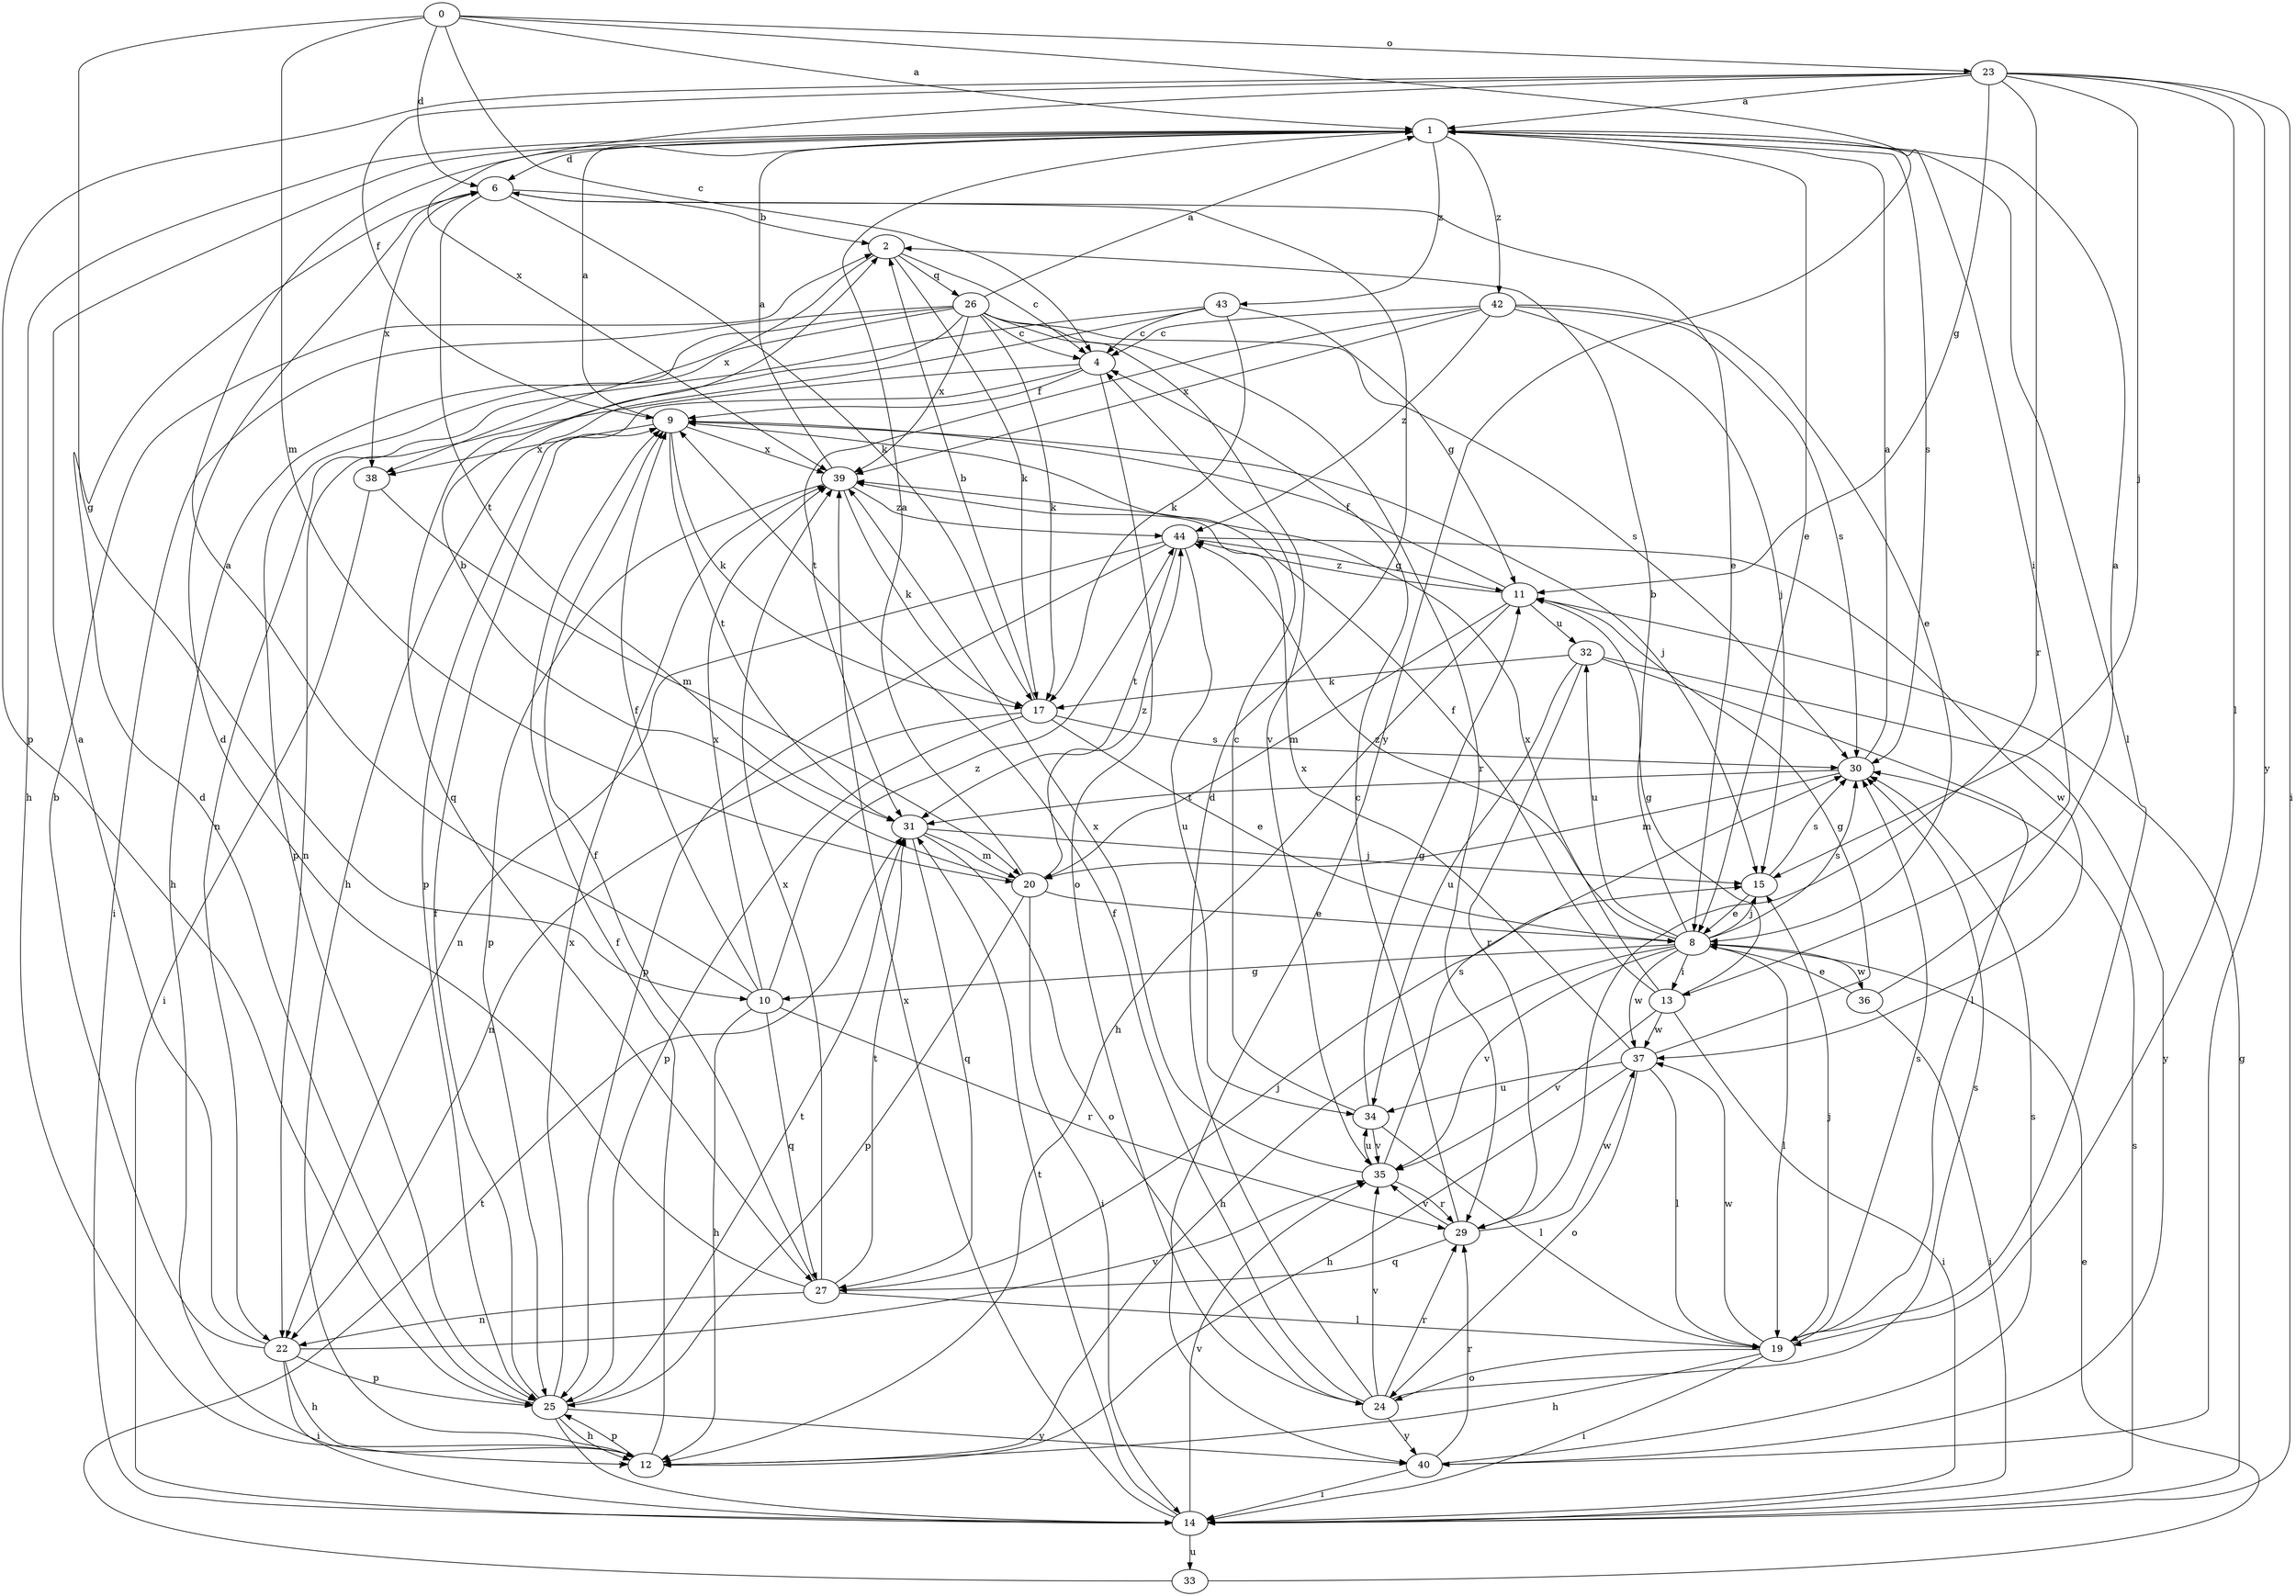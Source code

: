 strict digraph  {
0;
1;
2;
4;
6;
8;
9;
10;
11;
12;
13;
14;
15;
17;
19;
20;
22;
23;
24;
25;
26;
27;
29;
30;
31;
32;
33;
34;
35;
36;
37;
38;
39;
40;
42;
43;
44;
0 -> 1  [label=a];
0 -> 4  [label=c];
0 -> 6  [label=d];
0 -> 10  [label=g];
0 -> 20  [label=m];
0 -> 23  [label=o];
0 -> 40  [label=y];
1 -> 6  [label=d];
1 -> 8  [label=e];
1 -> 12  [label=h];
1 -> 13  [label=i];
1 -> 19  [label=l];
1 -> 30  [label=s];
1 -> 42  [label=z];
1 -> 43  [label=z];
2 -> 4  [label=c];
2 -> 17  [label=k];
2 -> 26  [label=q];
2 -> 38  [label=x];
4 -> 9  [label=f];
4 -> 22  [label=n];
4 -> 24  [label=o];
4 -> 25  [label=p];
6 -> 2  [label=b];
6 -> 8  [label=e];
6 -> 17  [label=k];
6 -> 31  [label=t];
6 -> 38  [label=x];
8 -> 2  [label=b];
8 -> 10  [label=g];
8 -> 12  [label=h];
8 -> 13  [label=i];
8 -> 15  [label=j];
8 -> 19  [label=l];
8 -> 30  [label=s];
8 -> 32  [label=u];
8 -> 35  [label=v];
8 -> 36  [label=w];
8 -> 37  [label=w];
8 -> 44  [label=z];
9 -> 1  [label=a];
9 -> 15  [label=j];
9 -> 17  [label=k];
9 -> 31  [label=t];
9 -> 38  [label=x];
9 -> 39  [label=x];
10 -> 1  [label=a];
10 -> 9  [label=f];
10 -> 12  [label=h];
10 -> 27  [label=q];
10 -> 29  [label=r];
10 -> 39  [label=x];
10 -> 44  [label=z];
11 -> 9  [label=f];
11 -> 12  [label=h];
11 -> 20  [label=m];
11 -> 32  [label=u];
11 -> 44  [label=z];
12 -> 9  [label=f];
12 -> 25  [label=p];
13 -> 9  [label=f];
13 -> 11  [label=g];
13 -> 14  [label=i];
13 -> 35  [label=v];
13 -> 37  [label=w];
13 -> 39  [label=x];
14 -> 11  [label=g];
14 -> 30  [label=s];
14 -> 31  [label=t];
14 -> 33  [label=u];
14 -> 35  [label=v];
14 -> 39  [label=x];
15 -> 8  [label=e];
15 -> 30  [label=s];
17 -> 2  [label=b];
17 -> 8  [label=e];
17 -> 22  [label=n];
17 -> 25  [label=p];
17 -> 30  [label=s];
19 -> 12  [label=h];
19 -> 14  [label=i];
19 -> 15  [label=j];
19 -> 24  [label=o];
19 -> 30  [label=s];
19 -> 37  [label=w];
20 -> 1  [label=a];
20 -> 2  [label=b];
20 -> 8  [label=e];
20 -> 14  [label=i];
20 -> 25  [label=p];
20 -> 44  [label=z];
22 -> 1  [label=a];
22 -> 2  [label=b];
22 -> 12  [label=h];
22 -> 14  [label=i];
22 -> 25  [label=p];
22 -> 35  [label=v];
23 -> 1  [label=a];
23 -> 9  [label=f];
23 -> 11  [label=g];
23 -> 14  [label=i];
23 -> 15  [label=j];
23 -> 19  [label=l];
23 -> 25  [label=p];
23 -> 29  [label=r];
23 -> 39  [label=x];
23 -> 40  [label=y];
24 -> 6  [label=d];
24 -> 9  [label=f];
24 -> 29  [label=r];
24 -> 30  [label=s];
24 -> 35  [label=v];
24 -> 40  [label=y];
25 -> 6  [label=d];
25 -> 9  [label=f];
25 -> 12  [label=h];
25 -> 14  [label=i];
25 -> 31  [label=t];
25 -> 39  [label=x];
25 -> 40  [label=y];
26 -> 1  [label=a];
26 -> 4  [label=c];
26 -> 12  [label=h];
26 -> 14  [label=i];
26 -> 17  [label=k];
26 -> 25  [label=p];
26 -> 27  [label=q];
26 -> 29  [label=r];
26 -> 30  [label=s];
26 -> 35  [label=v];
26 -> 39  [label=x];
27 -> 6  [label=d];
27 -> 9  [label=f];
27 -> 15  [label=j];
27 -> 19  [label=l];
27 -> 22  [label=n];
27 -> 31  [label=t];
27 -> 39  [label=x];
29 -> 4  [label=c];
29 -> 27  [label=q];
29 -> 35  [label=v];
29 -> 37  [label=w];
30 -> 1  [label=a];
30 -> 20  [label=m];
30 -> 31  [label=t];
31 -> 15  [label=j];
31 -> 20  [label=m];
31 -> 24  [label=o];
31 -> 27  [label=q];
32 -> 17  [label=k];
32 -> 19  [label=l];
32 -> 29  [label=r];
32 -> 34  [label=u];
32 -> 40  [label=y];
33 -> 8  [label=e];
33 -> 31  [label=t];
34 -> 4  [label=c];
34 -> 11  [label=g];
34 -> 19  [label=l];
34 -> 35  [label=v];
35 -> 29  [label=r];
35 -> 30  [label=s];
35 -> 34  [label=u];
35 -> 39  [label=x];
36 -> 1  [label=a];
36 -> 8  [label=e];
36 -> 14  [label=i];
37 -> 11  [label=g];
37 -> 12  [label=h];
37 -> 19  [label=l];
37 -> 24  [label=o];
37 -> 34  [label=u];
37 -> 39  [label=x];
38 -> 14  [label=i];
38 -> 20  [label=m];
39 -> 1  [label=a];
39 -> 17  [label=k];
39 -> 25  [label=p];
39 -> 44  [label=z];
40 -> 14  [label=i];
40 -> 29  [label=r];
40 -> 30  [label=s];
42 -> 4  [label=c];
42 -> 8  [label=e];
42 -> 15  [label=j];
42 -> 30  [label=s];
42 -> 31  [label=t];
42 -> 39  [label=x];
42 -> 44  [label=z];
43 -> 4  [label=c];
43 -> 11  [label=g];
43 -> 12  [label=h];
43 -> 17  [label=k];
43 -> 22  [label=n];
44 -> 11  [label=g];
44 -> 22  [label=n];
44 -> 25  [label=p];
44 -> 31  [label=t];
44 -> 34  [label=u];
44 -> 37  [label=w];
}
